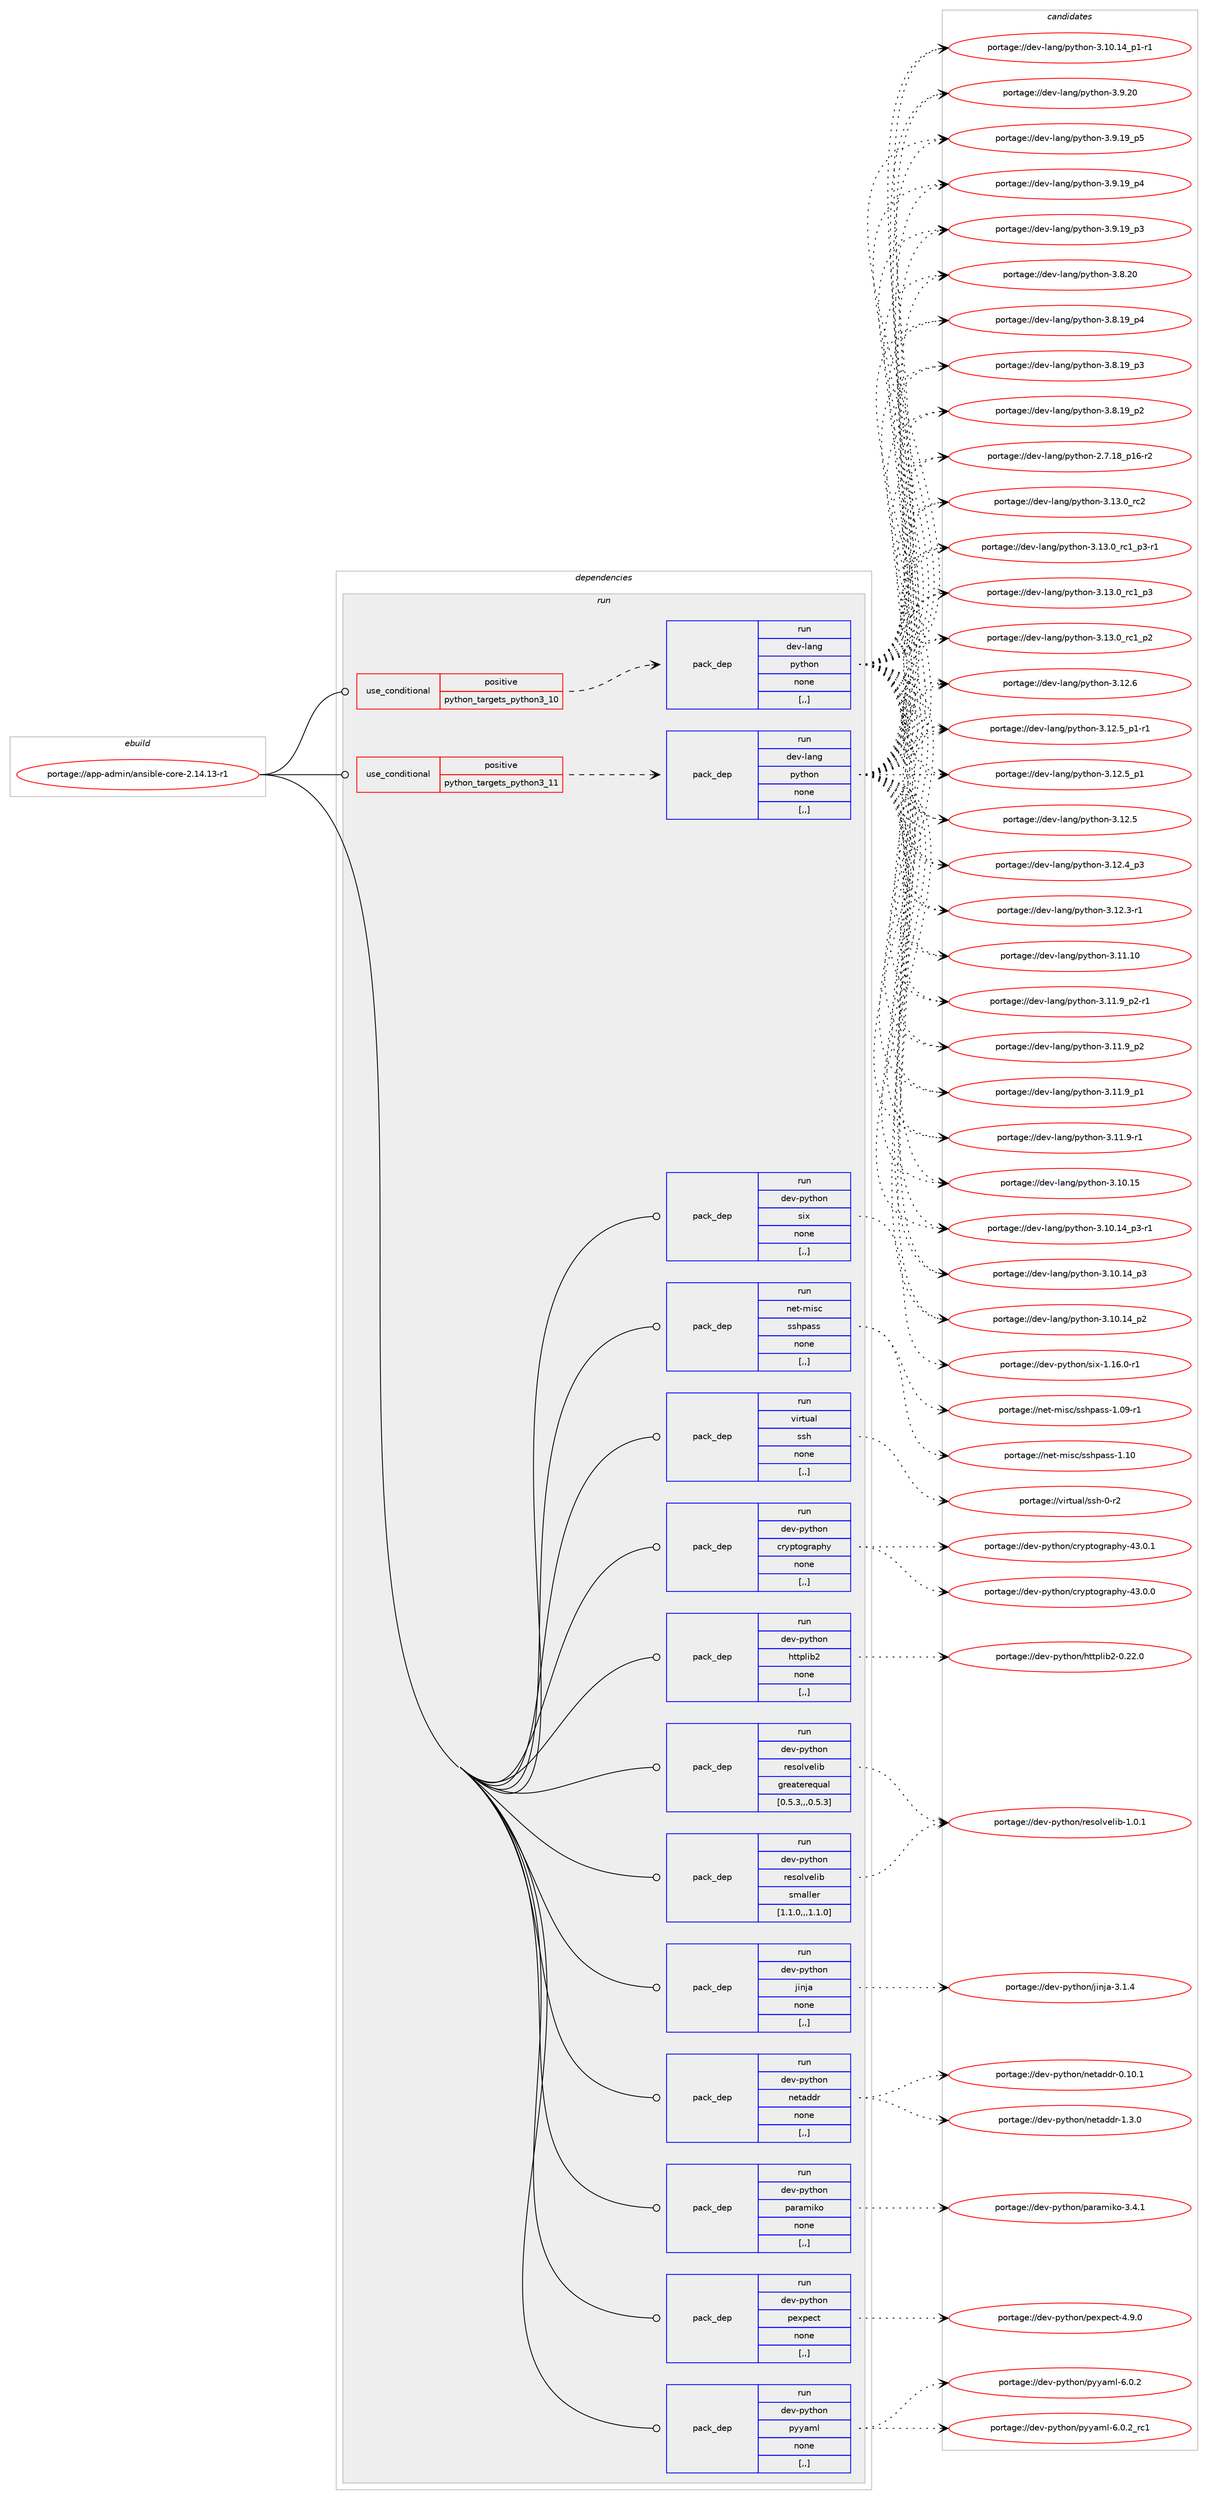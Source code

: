 digraph prolog {

# *************
# Graph options
# *************

newrank=true;
concentrate=true;
compound=true;
graph [rankdir=LR,fontname=Helvetica,fontsize=10,ranksep=1.5];#, ranksep=2.5, nodesep=0.2];
edge  [arrowhead=vee];
node  [fontname=Helvetica,fontsize=10];

# **********
# The ebuild
# **********

subgraph cluster_leftcol {
color=gray;
label=<<i>ebuild</i>>;
id [label="portage://app-admin/ansible-core-2.14.13-r1", color=red, width=4, href="../app-admin/ansible-core-2.14.13-r1.svg"];
}

# ****************
# The dependencies
# ****************

subgraph cluster_midcol {
color=gray;
label=<<i>dependencies</i>>;
subgraph cluster_compile {
fillcolor="#eeeeee";
style=filled;
label=<<i>compile</i>>;
}
subgraph cluster_compileandrun {
fillcolor="#eeeeee";
style=filled;
label=<<i>compile and run</i>>;
}
subgraph cluster_run {
fillcolor="#eeeeee";
style=filled;
label=<<i>run</i>>;
subgraph cond130025 {
dependency494986 [label=<<TABLE BORDER="0" CELLBORDER="1" CELLSPACING="0" CELLPADDING="4"><TR><TD ROWSPAN="3" CELLPADDING="10">use_conditional</TD></TR><TR><TD>positive</TD></TR><TR><TD>python_targets_python3_10</TD></TR></TABLE>>, shape=none, color=red];
subgraph pack361358 {
dependency494987 [label=<<TABLE BORDER="0" CELLBORDER="1" CELLSPACING="0" CELLPADDING="4" WIDTH="220"><TR><TD ROWSPAN="6" CELLPADDING="30">pack_dep</TD></TR><TR><TD WIDTH="110">run</TD></TR><TR><TD>dev-lang</TD></TR><TR><TD>python</TD></TR><TR><TD>none</TD></TR><TR><TD>[,,]</TD></TR></TABLE>>, shape=none, color=blue];
}
dependency494986:e -> dependency494987:w [weight=20,style="dashed",arrowhead="vee"];
}
id:e -> dependency494986:w [weight=20,style="solid",arrowhead="odot"];
subgraph cond130026 {
dependency494988 [label=<<TABLE BORDER="0" CELLBORDER="1" CELLSPACING="0" CELLPADDING="4"><TR><TD ROWSPAN="3" CELLPADDING="10">use_conditional</TD></TR><TR><TD>positive</TD></TR><TR><TD>python_targets_python3_11</TD></TR></TABLE>>, shape=none, color=red];
subgraph pack361359 {
dependency494989 [label=<<TABLE BORDER="0" CELLBORDER="1" CELLSPACING="0" CELLPADDING="4" WIDTH="220"><TR><TD ROWSPAN="6" CELLPADDING="30">pack_dep</TD></TR><TR><TD WIDTH="110">run</TD></TR><TR><TD>dev-lang</TD></TR><TR><TD>python</TD></TR><TR><TD>none</TD></TR><TR><TD>[,,]</TD></TR></TABLE>>, shape=none, color=blue];
}
dependency494988:e -> dependency494989:w [weight=20,style="dashed",arrowhead="vee"];
}
id:e -> dependency494988:w [weight=20,style="solid",arrowhead="odot"];
subgraph pack361360 {
dependency494990 [label=<<TABLE BORDER="0" CELLBORDER="1" CELLSPACING="0" CELLPADDING="4" WIDTH="220"><TR><TD ROWSPAN="6" CELLPADDING="30">pack_dep</TD></TR><TR><TD WIDTH="110">run</TD></TR><TR><TD>dev-python</TD></TR><TR><TD>cryptography</TD></TR><TR><TD>none</TD></TR><TR><TD>[,,]</TD></TR></TABLE>>, shape=none, color=blue];
}
id:e -> dependency494990:w [weight=20,style="solid",arrowhead="odot"];
subgraph pack361361 {
dependency494991 [label=<<TABLE BORDER="0" CELLBORDER="1" CELLSPACING="0" CELLPADDING="4" WIDTH="220"><TR><TD ROWSPAN="6" CELLPADDING="30">pack_dep</TD></TR><TR><TD WIDTH="110">run</TD></TR><TR><TD>dev-python</TD></TR><TR><TD>httplib2</TD></TR><TR><TD>none</TD></TR><TR><TD>[,,]</TD></TR></TABLE>>, shape=none, color=blue];
}
id:e -> dependency494991:w [weight=20,style="solid",arrowhead="odot"];
subgraph pack361362 {
dependency494992 [label=<<TABLE BORDER="0" CELLBORDER="1" CELLSPACING="0" CELLPADDING="4" WIDTH="220"><TR><TD ROWSPAN="6" CELLPADDING="30">pack_dep</TD></TR><TR><TD WIDTH="110">run</TD></TR><TR><TD>dev-python</TD></TR><TR><TD>jinja</TD></TR><TR><TD>none</TD></TR><TR><TD>[,,]</TD></TR></TABLE>>, shape=none, color=blue];
}
id:e -> dependency494992:w [weight=20,style="solid",arrowhead="odot"];
subgraph pack361363 {
dependency494993 [label=<<TABLE BORDER="0" CELLBORDER="1" CELLSPACING="0" CELLPADDING="4" WIDTH="220"><TR><TD ROWSPAN="6" CELLPADDING="30">pack_dep</TD></TR><TR><TD WIDTH="110">run</TD></TR><TR><TD>dev-python</TD></TR><TR><TD>netaddr</TD></TR><TR><TD>none</TD></TR><TR><TD>[,,]</TD></TR></TABLE>>, shape=none, color=blue];
}
id:e -> dependency494993:w [weight=20,style="solid",arrowhead="odot"];
subgraph pack361364 {
dependency494994 [label=<<TABLE BORDER="0" CELLBORDER="1" CELLSPACING="0" CELLPADDING="4" WIDTH="220"><TR><TD ROWSPAN="6" CELLPADDING="30">pack_dep</TD></TR><TR><TD WIDTH="110">run</TD></TR><TR><TD>dev-python</TD></TR><TR><TD>paramiko</TD></TR><TR><TD>none</TD></TR><TR><TD>[,,]</TD></TR></TABLE>>, shape=none, color=blue];
}
id:e -> dependency494994:w [weight=20,style="solid",arrowhead="odot"];
subgraph pack361365 {
dependency494995 [label=<<TABLE BORDER="0" CELLBORDER="1" CELLSPACING="0" CELLPADDING="4" WIDTH="220"><TR><TD ROWSPAN="6" CELLPADDING="30">pack_dep</TD></TR><TR><TD WIDTH="110">run</TD></TR><TR><TD>dev-python</TD></TR><TR><TD>pexpect</TD></TR><TR><TD>none</TD></TR><TR><TD>[,,]</TD></TR></TABLE>>, shape=none, color=blue];
}
id:e -> dependency494995:w [weight=20,style="solid",arrowhead="odot"];
subgraph pack361366 {
dependency494996 [label=<<TABLE BORDER="0" CELLBORDER="1" CELLSPACING="0" CELLPADDING="4" WIDTH="220"><TR><TD ROWSPAN="6" CELLPADDING="30">pack_dep</TD></TR><TR><TD WIDTH="110">run</TD></TR><TR><TD>dev-python</TD></TR><TR><TD>pyyaml</TD></TR><TR><TD>none</TD></TR><TR><TD>[,,]</TD></TR></TABLE>>, shape=none, color=blue];
}
id:e -> dependency494996:w [weight=20,style="solid",arrowhead="odot"];
subgraph pack361367 {
dependency494997 [label=<<TABLE BORDER="0" CELLBORDER="1" CELLSPACING="0" CELLPADDING="4" WIDTH="220"><TR><TD ROWSPAN="6" CELLPADDING="30">pack_dep</TD></TR><TR><TD WIDTH="110">run</TD></TR><TR><TD>dev-python</TD></TR><TR><TD>resolvelib</TD></TR><TR><TD>greaterequal</TD></TR><TR><TD>[0.5.3,,,0.5.3]</TD></TR></TABLE>>, shape=none, color=blue];
}
id:e -> dependency494997:w [weight=20,style="solid",arrowhead="odot"];
subgraph pack361368 {
dependency494998 [label=<<TABLE BORDER="0" CELLBORDER="1" CELLSPACING="0" CELLPADDING="4" WIDTH="220"><TR><TD ROWSPAN="6" CELLPADDING="30">pack_dep</TD></TR><TR><TD WIDTH="110">run</TD></TR><TR><TD>dev-python</TD></TR><TR><TD>resolvelib</TD></TR><TR><TD>smaller</TD></TR><TR><TD>[1.1.0,,,1.1.0]</TD></TR></TABLE>>, shape=none, color=blue];
}
id:e -> dependency494998:w [weight=20,style="solid",arrowhead="odot"];
subgraph pack361369 {
dependency494999 [label=<<TABLE BORDER="0" CELLBORDER="1" CELLSPACING="0" CELLPADDING="4" WIDTH="220"><TR><TD ROWSPAN="6" CELLPADDING="30">pack_dep</TD></TR><TR><TD WIDTH="110">run</TD></TR><TR><TD>dev-python</TD></TR><TR><TD>six</TD></TR><TR><TD>none</TD></TR><TR><TD>[,,]</TD></TR></TABLE>>, shape=none, color=blue];
}
id:e -> dependency494999:w [weight=20,style="solid",arrowhead="odot"];
subgraph pack361370 {
dependency495000 [label=<<TABLE BORDER="0" CELLBORDER="1" CELLSPACING="0" CELLPADDING="4" WIDTH="220"><TR><TD ROWSPAN="6" CELLPADDING="30">pack_dep</TD></TR><TR><TD WIDTH="110">run</TD></TR><TR><TD>net-misc</TD></TR><TR><TD>sshpass</TD></TR><TR><TD>none</TD></TR><TR><TD>[,,]</TD></TR></TABLE>>, shape=none, color=blue];
}
id:e -> dependency495000:w [weight=20,style="solid",arrowhead="odot"];
subgraph pack361371 {
dependency495001 [label=<<TABLE BORDER="0" CELLBORDER="1" CELLSPACING="0" CELLPADDING="4" WIDTH="220"><TR><TD ROWSPAN="6" CELLPADDING="30">pack_dep</TD></TR><TR><TD WIDTH="110">run</TD></TR><TR><TD>virtual</TD></TR><TR><TD>ssh</TD></TR><TR><TD>none</TD></TR><TR><TD>[,,]</TD></TR></TABLE>>, shape=none, color=blue];
}
id:e -> dependency495001:w [weight=20,style="solid",arrowhead="odot"];
}
}

# **************
# The candidates
# **************

subgraph cluster_choices {
rank=same;
color=gray;
label=<<i>candidates</i>>;

subgraph choice361358 {
color=black;
nodesep=1;
choice10010111845108971101034711212111610411111045514649514648951149950 [label="portage://dev-lang/python-3.13.0_rc2", color=red, width=4,href="../dev-lang/python-3.13.0_rc2.svg"];
choice1001011184510897110103471121211161041111104551464951464895114994995112514511449 [label="portage://dev-lang/python-3.13.0_rc1_p3-r1", color=red, width=4,href="../dev-lang/python-3.13.0_rc1_p3-r1.svg"];
choice100101118451089711010347112121116104111110455146495146489511499499511251 [label="portage://dev-lang/python-3.13.0_rc1_p3", color=red, width=4,href="../dev-lang/python-3.13.0_rc1_p3.svg"];
choice100101118451089711010347112121116104111110455146495146489511499499511250 [label="portage://dev-lang/python-3.13.0_rc1_p2", color=red, width=4,href="../dev-lang/python-3.13.0_rc1_p2.svg"];
choice10010111845108971101034711212111610411111045514649504654 [label="portage://dev-lang/python-3.12.6", color=red, width=4,href="../dev-lang/python-3.12.6.svg"];
choice1001011184510897110103471121211161041111104551464950465395112494511449 [label="portage://dev-lang/python-3.12.5_p1-r1", color=red, width=4,href="../dev-lang/python-3.12.5_p1-r1.svg"];
choice100101118451089711010347112121116104111110455146495046539511249 [label="portage://dev-lang/python-3.12.5_p1", color=red, width=4,href="../dev-lang/python-3.12.5_p1.svg"];
choice10010111845108971101034711212111610411111045514649504653 [label="portage://dev-lang/python-3.12.5", color=red, width=4,href="../dev-lang/python-3.12.5.svg"];
choice100101118451089711010347112121116104111110455146495046529511251 [label="portage://dev-lang/python-3.12.4_p3", color=red, width=4,href="../dev-lang/python-3.12.4_p3.svg"];
choice100101118451089711010347112121116104111110455146495046514511449 [label="portage://dev-lang/python-3.12.3-r1", color=red, width=4,href="../dev-lang/python-3.12.3-r1.svg"];
choice1001011184510897110103471121211161041111104551464949464948 [label="portage://dev-lang/python-3.11.10", color=red, width=4,href="../dev-lang/python-3.11.10.svg"];
choice1001011184510897110103471121211161041111104551464949465795112504511449 [label="portage://dev-lang/python-3.11.9_p2-r1", color=red, width=4,href="../dev-lang/python-3.11.9_p2-r1.svg"];
choice100101118451089711010347112121116104111110455146494946579511250 [label="portage://dev-lang/python-3.11.9_p2", color=red, width=4,href="../dev-lang/python-3.11.9_p2.svg"];
choice100101118451089711010347112121116104111110455146494946579511249 [label="portage://dev-lang/python-3.11.9_p1", color=red, width=4,href="../dev-lang/python-3.11.9_p1.svg"];
choice100101118451089711010347112121116104111110455146494946574511449 [label="portage://dev-lang/python-3.11.9-r1", color=red, width=4,href="../dev-lang/python-3.11.9-r1.svg"];
choice1001011184510897110103471121211161041111104551464948464953 [label="portage://dev-lang/python-3.10.15", color=red, width=4,href="../dev-lang/python-3.10.15.svg"];
choice100101118451089711010347112121116104111110455146494846495295112514511449 [label="portage://dev-lang/python-3.10.14_p3-r1", color=red, width=4,href="../dev-lang/python-3.10.14_p3-r1.svg"];
choice10010111845108971101034711212111610411111045514649484649529511251 [label="portage://dev-lang/python-3.10.14_p3", color=red, width=4,href="../dev-lang/python-3.10.14_p3.svg"];
choice10010111845108971101034711212111610411111045514649484649529511250 [label="portage://dev-lang/python-3.10.14_p2", color=red, width=4,href="../dev-lang/python-3.10.14_p2.svg"];
choice100101118451089711010347112121116104111110455146494846495295112494511449 [label="portage://dev-lang/python-3.10.14_p1-r1", color=red, width=4,href="../dev-lang/python-3.10.14_p1-r1.svg"];
choice10010111845108971101034711212111610411111045514657465048 [label="portage://dev-lang/python-3.9.20", color=red, width=4,href="../dev-lang/python-3.9.20.svg"];
choice100101118451089711010347112121116104111110455146574649579511253 [label="portage://dev-lang/python-3.9.19_p5", color=red, width=4,href="../dev-lang/python-3.9.19_p5.svg"];
choice100101118451089711010347112121116104111110455146574649579511252 [label="portage://dev-lang/python-3.9.19_p4", color=red, width=4,href="../dev-lang/python-3.9.19_p4.svg"];
choice100101118451089711010347112121116104111110455146574649579511251 [label="portage://dev-lang/python-3.9.19_p3", color=red, width=4,href="../dev-lang/python-3.9.19_p3.svg"];
choice10010111845108971101034711212111610411111045514656465048 [label="portage://dev-lang/python-3.8.20", color=red, width=4,href="../dev-lang/python-3.8.20.svg"];
choice100101118451089711010347112121116104111110455146564649579511252 [label="portage://dev-lang/python-3.8.19_p4", color=red, width=4,href="../dev-lang/python-3.8.19_p4.svg"];
choice100101118451089711010347112121116104111110455146564649579511251 [label="portage://dev-lang/python-3.8.19_p3", color=red, width=4,href="../dev-lang/python-3.8.19_p3.svg"];
choice100101118451089711010347112121116104111110455146564649579511250 [label="portage://dev-lang/python-3.8.19_p2", color=red, width=4,href="../dev-lang/python-3.8.19_p2.svg"];
choice100101118451089711010347112121116104111110455046554649569511249544511450 [label="portage://dev-lang/python-2.7.18_p16-r2", color=red, width=4,href="../dev-lang/python-2.7.18_p16-r2.svg"];
dependency494987:e -> choice10010111845108971101034711212111610411111045514649514648951149950:w [style=dotted,weight="100"];
dependency494987:e -> choice1001011184510897110103471121211161041111104551464951464895114994995112514511449:w [style=dotted,weight="100"];
dependency494987:e -> choice100101118451089711010347112121116104111110455146495146489511499499511251:w [style=dotted,weight="100"];
dependency494987:e -> choice100101118451089711010347112121116104111110455146495146489511499499511250:w [style=dotted,weight="100"];
dependency494987:e -> choice10010111845108971101034711212111610411111045514649504654:w [style=dotted,weight="100"];
dependency494987:e -> choice1001011184510897110103471121211161041111104551464950465395112494511449:w [style=dotted,weight="100"];
dependency494987:e -> choice100101118451089711010347112121116104111110455146495046539511249:w [style=dotted,weight="100"];
dependency494987:e -> choice10010111845108971101034711212111610411111045514649504653:w [style=dotted,weight="100"];
dependency494987:e -> choice100101118451089711010347112121116104111110455146495046529511251:w [style=dotted,weight="100"];
dependency494987:e -> choice100101118451089711010347112121116104111110455146495046514511449:w [style=dotted,weight="100"];
dependency494987:e -> choice1001011184510897110103471121211161041111104551464949464948:w [style=dotted,weight="100"];
dependency494987:e -> choice1001011184510897110103471121211161041111104551464949465795112504511449:w [style=dotted,weight="100"];
dependency494987:e -> choice100101118451089711010347112121116104111110455146494946579511250:w [style=dotted,weight="100"];
dependency494987:e -> choice100101118451089711010347112121116104111110455146494946579511249:w [style=dotted,weight="100"];
dependency494987:e -> choice100101118451089711010347112121116104111110455146494946574511449:w [style=dotted,weight="100"];
dependency494987:e -> choice1001011184510897110103471121211161041111104551464948464953:w [style=dotted,weight="100"];
dependency494987:e -> choice100101118451089711010347112121116104111110455146494846495295112514511449:w [style=dotted,weight="100"];
dependency494987:e -> choice10010111845108971101034711212111610411111045514649484649529511251:w [style=dotted,weight="100"];
dependency494987:e -> choice10010111845108971101034711212111610411111045514649484649529511250:w [style=dotted,weight="100"];
dependency494987:e -> choice100101118451089711010347112121116104111110455146494846495295112494511449:w [style=dotted,weight="100"];
dependency494987:e -> choice10010111845108971101034711212111610411111045514657465048:w [style=dotted,weight="100"];
dependency494987:e -> choice100101118451089711010347112121116104111110455146574649579511253:w [style=dotted,weight="100"];
dependency494987:e -> choice100101118451089711010347112121116104111110455146574649579511252:w [style=dotted,weight="100"];
dependency494987:e -> choice100101118451089711010347112121116104111110455146574649579511251:w [style=dotted,weight="100"];
dependency494987:e -> choice10010111845108971101034711212111610411111045514656465048:w [style=dotted,weight="100"];
dependency494987:e -> choice100101118451089711010347112121116104111110455146564649579511252:w [style=dotted,weight="100"];
dependency494987:e -> choice100101118451089711010347112121116104111110455146564649579511251:w [style=dotted,weight="100"];
dependency494987:e -> choice100101118451089711010347112121116104111110455146564649579511250:w [style=dotted,weight="100"];
dependency494987:e -> choice100101118451089711010347112121116104111110455046554649569511249544511450:w [style=dotted,weight="100"];
}
subgraph choice361359 {
color=black;
nodesep=1;
choice10010111845108971101034711212111610411111045514649514648951149950 [label="portage://dev-lang/python-3.13.0_rc2", color=red, width=4,href="../dev-lang/python-3.13.0_rc2.svg"];
choice1001011184510897110103471121211161041111104551464951464895114994995112514511449 [label="portage://dev-lang/python-3.13.0_rc1_p3-r1", color=red, width=4,href="../dev-lang/python-3.13.0_rc1_p3-r1.svg"];
choice100101118451089711010347112121116104111110455146495146489511499499511251 [label="portage://dev-lang/python-3.13.0_rc1_p3", color=red, width=4,href="../dev-lang/python-3.13.0_rc1_p3.svg"];
choice100101118451089711010347112121116104111110455146495146489511499499511250 [label="portage://dev-lang/python-3.13.0_rc1_p2", color=red, width=4,href="../dev-lang/python-3.13.0_rc1_p2.svg"];
choice10010111845108971101034711212111610411111045514649504654 [label="portage://dev-lang/python-3.12.6", color=red, width=4,href="../dev-lang/python-3.12.6.svg"];
choice1001011184510897110103471121211161041111104551464950465395112494511449 [label="portage://dev-lang/python-3.12.5_p1-r1", color=red, width=4,href="../dev-lang/python-3.12.5_p1-r1.svg"];
choice100101118451089711010347112121116104111110455146495046539511249 [label="portage://dev-lang/python-3.12.5_p1", color=red, width=4,href="../dev-lang/python-3.12.5_p1.svg"];
choice10010111845108971101034711212111610411111045514649504653 [label="portage://dev-lang/python-3.12.5", color=red, width=4,href="../dev-lang/python-3.12.5.svg"];
choice100101118451089711010347112121116104111110455146495046529511251 [label="portage://dev-lang/python-3.12.4_p3", color=red, width=4,href="../dev-lang/python-3.12.4_p3.svg"];
choice100101118451089711010347112121116104111110455146495046514511449 [label="portage://dev-lang/python-3.12.3-r1", color=red, width=4,href="../dev-lang/python-3.12.3-r1.svg"];
choice1001011184510897110103471121211161041111104551464949464948 [label="portage://dev-lang/python-3.11.10", color=red, width=4,href="../dev-lang/python-3.11.10.svg"];
choice1001011184510897110103471121211161041111104551464949465795112504511449 [label="portage://dev-lang/python-3.11.9_p2-r1", color=red, width=4,href="../dev-lang/python-3.11.9_p2-r1.svg"];
choice100101118451089711010347112121116104111110455146494946579511250 [label="portage://dev-lang/python-3.11.9_p2", color=red, width=4,href="../dev-lang/python-3.11.9_p2.svg"];
choice100101118451089711010347112121116104111110455146494946579511249 [label="portage://dev-lang/python-3.11.9_p1", color=red, width=4,href="../dev-lang/python-3.11.9_p1.svg"];
choice100101118451089711010347112121116104111110455146494946574511449 [label="portage://dev-lang/python-3.11.9-r1", color=red, width=4,href="../dev-lang/python-3.11.9-r1.svg"];
choice1001011184510897110103471121211161041111104551464948464953 [label="portage://dev-lang/python-3.10.15", color=red, width=4,href="../dev-lang/python-3.10.15.svg"];
choice100101118451089711010347112121116104111110455146494846495295112514511449 [label="portage://dev-lang/python-3.10.14_p3-r1", color=red, width=4,href="../dev-lang/python-3.10.14_p3-r1.svg"];
choice10010111845108971101034711212111610411111045514649484649529511251 [label="portage://dev-lang/python-3.10.14_p3", color=red, width=4,href="../dev-lang/python-3.10.14_p3.svg"];
choice10010111845108971101034711212111610411111045514649484649529511250 [label="portage://dev-lang/python-3.10.14_p2", color=red, width=4,href="../dev-lang/python-3.10.14_p2.svg"];
choice100101118451089711010347112121116104111110455146494846495295112494511449 [label="portage://dev-lang/python-3.10.14_p1-r1", color=red, width=4,href="../dev-lang/python-3.10.14_p1-r1.svg"];
choice10010111845108971101034711212111610411111045514657465048 [label="portage://dev-lang/python-3.9.20", color=red, width=4,href="../dev-lang/python-3.9.20.svg"];
choice100101118451089711010347112121116104111110455146574649579511253 [label="portage://dev-lang/python-3.9.19_p5", color=red, width=4,href="../dev-lang/python-3.9.19_p5.svg"];
choice100101118451089711010347112121116104111110455146574649579511252 [label="portage://dev-lang/python-3.9.19_p4", color=red, width=4,href="../dev-lang/python-3.9.19_p4.svg"];
choice100101118451089711010347112121116104111110455146574649579511251 [label="portage://dev-lang/python-3.9.19_p3", color=red, width=4,href="../dev-lang/python-3.9.19_p3.svg"];
choice10010111845108971101034711212111610411111045514656465048 [label="portage://dev-lang/python-3.8.20", color=red, width=4,href="../dev-lang/python-3.8.20.svg"];
choice100101118451089711010347112121116104111110455146564649579511252 [label="portage://dev-lang/python-3.8.19_p4", color=red, width=4,href="../dev-lang/python-3.8.19_p4.svg"];
choice100101118451089711010347112121116104111110455146564649579511251 [label="portage://dev-lang/python-3.8.19_p3", color=red, width=4,href="../dev-lang/python-3.8.19_p3.svg"];
choice100101118451089711010347112121116104111110455146564649579511250 [label="portage://dev-lang/python-3.8.19_p2", color=red, width=4,href="../dev-lang/python-3.8.19_p2.svg"];
choice100101118451089711010347112121116104111110455046554649569511249544511450 [label="portage://dev-lang/python-2.7.18_p16-r2", color=red, width=4,href="../dev-lang/python-2.7.18_p16-r2.svg"];
dependency494989:e -> choice10010111845108971101034711212111610411111045514649514648951149950:w [style=dotted,weight="100"];
dependency494989:e -> choice1001011184510897110103471121211161041111104551464951464895114994995112514511449:w [style=dotted,weight="100"];
dependency494989:e -> choice100101118451089711010347112121116104111110455146495146489511499499511251:w [style=dotted,weight="100"];
dependency494989:e -> choice100101118451089711010347112121116104111110455146495146489511499499511250:w [style=dotted,weight="100"];
dependency494989:e -> choice10010111845108971101034711212111610411111045514649504654:w [style=dotted,weight="100"];
dependency494989:e -> choice1001011184510897110103471121211161041111104551464950465395112494511449:w [style=dotted,weight="100"];
dependency494989:e -> choice100101118451089711010347112121116104111110455146495046539511249:w [style=dotted,weight="100"];
dependency494989:e -> choice10010111845108971101034711212111610411111045514649504653:w [style=dotted,weight="100"];
dependency494989:e -> choice100101118451089711010347112121116104111110455146495046529511251:w [style=dotted,weight="100"];
dependency494989:e -> choice100101118451089711010347112121116104111110455146495046514511449:w [style=dotted,weight="100"];
dependency494989:e -> choice1001011184510897110103471121211161041111104551464949464948:w [style=dotted,weight="100"];
dependency494989:e -> choice1001011184510897110103471121211161041111104551464949465795112504511449:w [style=dotted,weight="100"];
dependency494989:e -> choice100101118451089711010347112121116104111110455146494946579511250:w [style=dotted,weight="100"];
dependency494989:e -> choice100101118451089711010347112121116104111110455146494946579511249:w [style=dotted,weight="100"];
dependency494989:e -> choice100101118451089711010347112121116104111110455146494946574511449:w [style=dotted,weight="100"];
dependency494989:e -> choice1001011184510897110103471121211161041111104551464948464953:w [style=dotted,weight="100"];
dependency494989:e -> choice100101118451089711010347112121116104111110455146494846495295112514511449:w [style=dotted,weight="100"];
dependency494989:e -> choice10010111845108971101034711212111610411111045514649484649529511251:w [style=dotted,weight="100"];
dependency494989:e -> choice10010111845108971101034711212111610411111045514649484649529511250:w [style=dotted,weight="100"];
dependency494989:e -> choice100101118451089711010347112121116104111110455146494846495295112494511449:w [style=dotted,weight="100"];
dependency494989:e -> choice10010111845108971101034711212111610411111045514657465048:w [style=dotted,weight="100"];
dependency494989:e -> choice100101118451089711010347112121116104111110455146574649579511253:w [style=dotted,weight="100"];
dependency494989:e -> choice100101118451089711010347112121116104111110455146574649579511252:w [style=dotted,weight="100"];
dependency494989:e -> choice100101118451089711010347112121116104111110455146574649579511251:w [style=dotted,weight="100"];
dependency494989:e -> choice10010111845108971101034711212111610411111045514656465048:w [style=dotted,weight="100"];
dependency494989:e -> choice100101118451089711010347112121116104111110455146564649579511252:w [style=dotted,weight="100"];
dependency494989:e -> choice100101118451089711010347112121116104111110455146564649579511251:w [style=dotted,weight="100"];
dependency494989:e -> choice100101118451089711010347112121116104111110455146564649579511250:w [style=dotted,weight="100"];
dependency494989:e -> choice100101118451089711010347112121116104111110455046554649569511249544511450:w [style=dotted,weight="100"];
}
subgraph choice361360 {
color=black;
nodesep=1;
choice1001011184511212111610411111047991141211121161111031149711210412145525146484649 [label="portage://dev-python/cryptography-43.0.1", color=red, width=4,href="../dev-python/cryptography-43.0.1.svg"];
choice1001011184511212111610411111047991141211121161111031149711210412145525146484648 [label="portage://dev-python/cryptography-43.0.0", color=red, width=4,href="../dev-python/cryptography-43.0.0.svg"];
dependency494990:e -> choice1001011184511212111610411111047991141211121161111031149711210412145525146484649:w [style=dotted,weight="100"];
dependency494990:e -> choice1001011184511212111610411111047991141211121161111031149711210412145525146484648:w [style=dotted,weight="100"];
}
subgraph choice361361 {
color=black;
nodesep=1;
choice1001011184511212111610411111047104116116112108105985045484650504648 [label="portage://dev-python/httplib2-0.22.0", color=red, width=4,href="../dev-python/httplib2-0.22.0.svg"];
dependency494991:e -> choice1001011184511212111610411111047104116116112108105985045484650504648:w [style=dotted,weight="100"];
}
subgraph choice361362 {
color=black;
nodesep=1;
choice100101118451121211161041111104710610511010697455146494652 [label="portage://dev-python/jinja-3.1.4", color=red, width=4,href="../dev-python/jinja-3.1.4.svg"];
dependency494992:e -> choice100101118451121211161041111104710610511010697455146494652:w [style=dotted,weight="100"];
}
subgraph choice361363 {
color=black;
nodesep=1;
choice100101118451121211161041111104711010111697100100114454946514648 [label="portage://dev-python/netaddr-1.3.0", color=red, width=4,href="../dev-python/netaddr-1.3.0.svg"];
choice10010111845112121116104111110471101011169710010011445484649484649 [label="portage://dev-python/netaddr-0.10.1", color=red, width=4,href="../dev-python/netaddr-0.10.1.svg"];
dependency494993:e -> choice100101118451121211161041111104711010111697100100114454946514648:w [style=dotted,weight="100"];
dependency494993:e -> choice10010111845112121116104111110471101011169710010011445484649484649:w [style=dotted,weight="100"];
}
subgraph choice361364 {
color=black;
nodesep=1;
choice10010111845112121116104111110471129711497109105107111455146524649 [label="portage://dev-python/paramiko-3.4.1", color=red, width=4,href="../dev-python/paramiko-3.4.1.svg"];
dependency494994:e -> choice10010111845112121116104111110471129711497109105107111455146524649:w [style=dotted,weight="100"];
}
subgraph choice361365 {
color=black;
nodesep=1;
choice100101118451121211161041111104711210112011210199116455246574648 [label="portage://dev-python/pexpect-4.9.0", color=red, width=4,href="../dev-python/pexpect-4.9.0.svg"];
dependency494995:e -> choice100101118451121211161041111104711210112011210199116455246574648:w [style=dotted,weight="100"];
}
subgraph choice361366 {
color=black;
nodesep=1;
choice100101118451121211161041111104711212112197109108455446484650951149949 [label="portage://dev-python/pyyaml-6.0.2_rc1", color=red, width=4,href="../dev-python/pyyaml-6.0.2_rc1.svg"];
choice100101118451121211161041111104711212112197109108455446484650 [label="portage://dev-python/pyyaml-6.0.2", color=red, width=4,href="../dev-python/pyyaml-6.0.2.svg"];
dependency494996:e -> choice100101118451121211161041111104711212112197109108455446484650951149949:w [style=dotted,weight="100"];
dependency494996:e -> choice100101118451121211161041111104711212112197109108455446484650:w [style=dotted,weight="100"];
}
subgraph choice361367 {
color=black;
nodesep=1;
choice100101118451121211161041111104711410111511110811810110810598454946484649 [label="portage://dev-python/resolvelib-1.0.1", color=red, width=4,href="../dev-python/resolvelib-1.0.1.svg"];
dependency494997:e -> choice100101118451121211161041111104711410111511110811810110810598454946484649:w [style=dotted,weight="100"];
}
subgraph choice361368 {
color=black;
nodesep=1;
choice100101118451121211161041111104711410111511110811810110810598454946484649 [label="portage://dev-python/resolvelib-1.0.1", color=red, width=4,href="../dev-python/resolvelib-1.0.1.svg"];
dependency494998:e -> choice100101118451121211161041111104711410111511110811810110810598454946484649:w [style=dotted,weight="100"];
}
subgraph choice361369 {
color=black;
nodesep=1;
choice1001011184511212111610411111047115105120454946495446484511449 [label="portage://dev-python/six-1.16.0-r1", color=red, width=4,href="../dev-python/six-1.16.0-r1.svg"];
dependency494999:e -> choice1001011184511212111610411111047115105120454946495446484511449:w [style=dotted,weight="100"];
}
subgraph choice361370 {
color=black;
nodesep=1;
choice110101116451091051159947115115104112971151154549464948 [label="portage://net-misc/sshpass-1.10", color=red, width=4,href="../net-misc/sshpass-1.10.svg"];
choice1101011164510910511599471151151041129711511545494648574511449 [label="portage://net-misc/sshpass-1.09-r1", color=red, width=4,href="../net-misc/sshpass-1.09-r1.svg"];
dependency495000:e -> choice110101116451091051159947115115104112971151154549464948:w [style=dotted,weight="100"];
dependency495000:e -> choice1101011164510910511599471151151041129711511545494648574511449:w [style=dotted,weight="100"];
}
subgraph choice361371 {
color=black;
nodesep=1;
choice118105114116117971084711511510445484511450 [label="portage://virtual/ssh-0-r2", color=red, width=4,href="../virtual/ssh-0-r2.svg"];
dependency495001:e -> choice118105114116117971084711511510445484511450:w [style=dotted,weight="100"];
}
}

}
